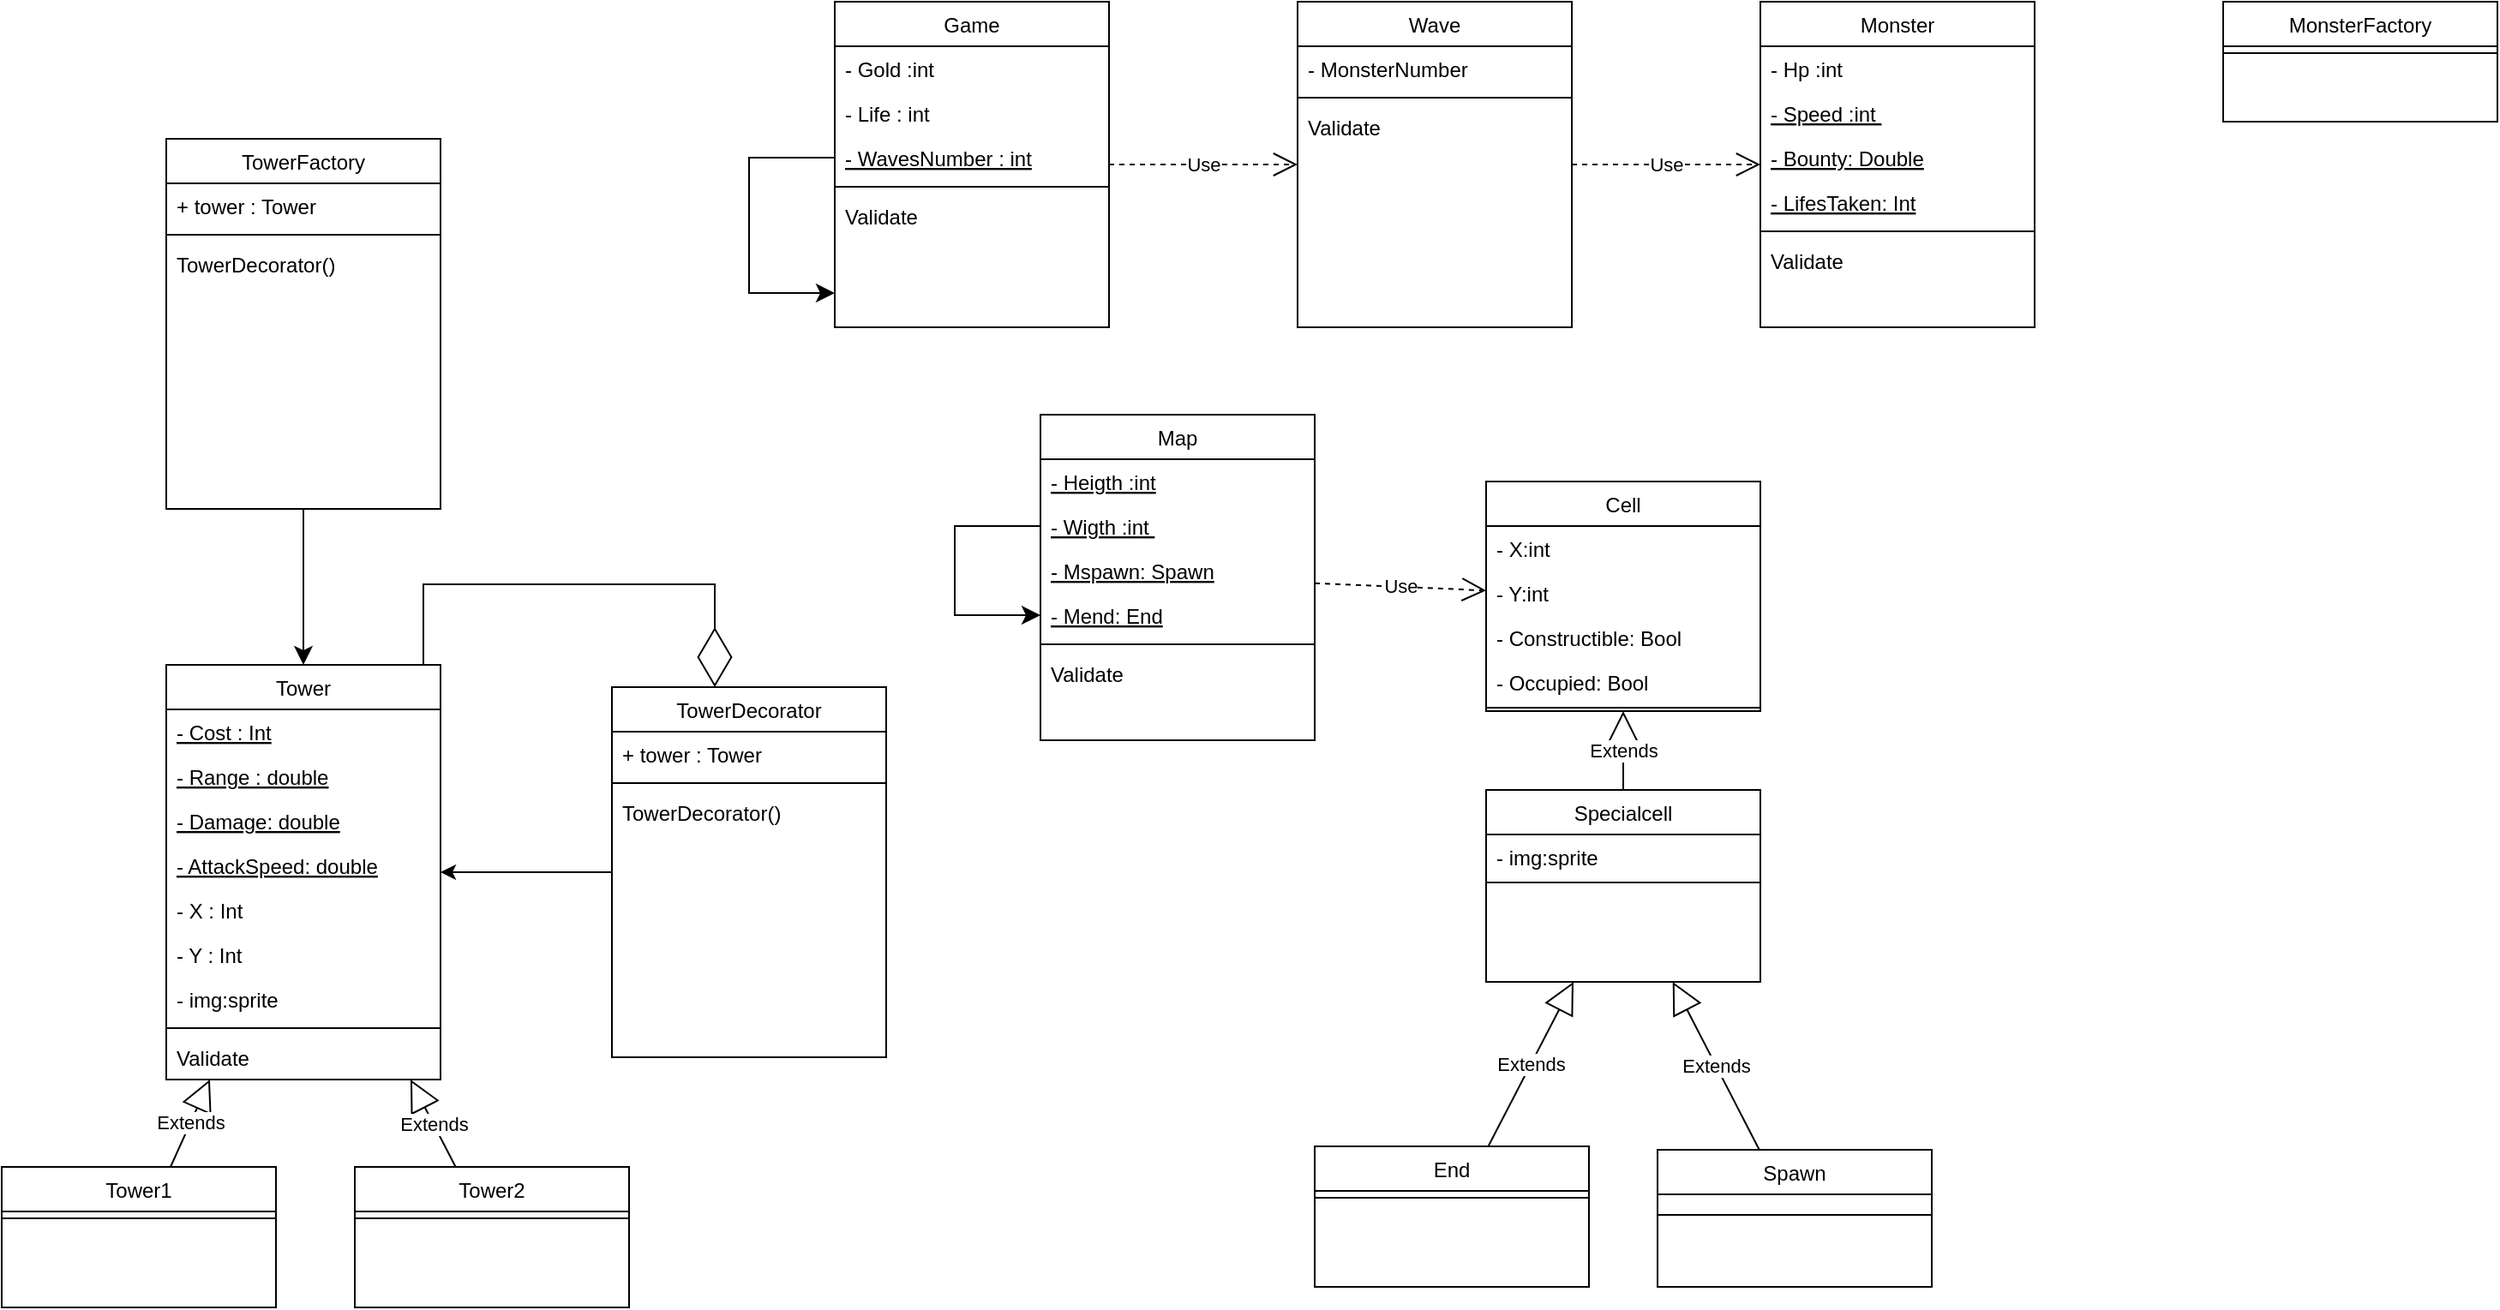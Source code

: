 <mxfile version="15.9.1" type="device"><diagram id="C5RBs43oDa-KdzZeNtuy" name="Page-1"><mxGraphModel dx="1422" dy="1963" grid="1" gridSize="10" guides="1" tooltips="1" connect="1" arrows="1" fold="1" page="1" pageScale="1" pageWidth="827" pageHeight="1169" math="0" shadow="0"><root><mxCell id="WIyWlLk6GJQsqaUBKTNV-0"/><mxCell id="WIyWlLk6GJQsqaUBKTNV-1" parent="WIyWlLk6GJQsqaUBKTNV-0"/><mxCell id="zkfFHV4jXpPFQw0GAbJ--6" value="End" style="swimlane;fontStyle=0;align=center;verticalAlign=top;childLayout=stackLayout;horizontal=1;startSize=26;horizontalStack=0;resizeParent=1;resizeLast=0;collapsible=1;marginBottom=0;rounded=0;shadow=0;strokeWidth=1;" parent="WIyWlLk6GJQsqaUBKTNV-1" vertex="1"><mxGeometry x="1020" y="478" width="160" height="82" as="geometry"><mxRectangle x="130" y="380" width="160" height="26" as="alternateBounds"/></mxGeometry></mxCell><mxCell id="zkfFHV4jXpPFQw0GAbJ--9" value="" style="line;html=1;strokeWidth=1;align=left;verticalAlign=middle;spacingTop=-1;spacingLeft=3;spacingRight=3;rotatable=0;labelPosition=right;points=[];portConstraint=eastwest;" parent="zkfFHV4jXpPFQw0GAbJ--6" vertex="1"><mxGeometry y="26" width="160" height="8" as="geometry"/></mxCell><mxCell id="zkfFHV4jXpPFQw0GAbJ--13" value="Specialcell" style="swimlane;fontStyle=0;align=center;verticalAlign=top;childLayout=stackLayout;horizontal=1;startSize=26;horizontalStack=0;resizeParent=1;resizeLast=0;collapsible=1;marginBottom=0;rounded=0;shadow=0;strokeWidth=1;" parent="WIyWlLk6GJQsqaUBKTNV-1" vertex="1"><mxGeometry x="1120" y="270" width="160" height="112" as="geometry"><mxRectangle x="340" y="380" width="170" height="26" as="alternateBounds"/></mxGeometry></mxCell><mxCell id="zkfFHV4jXpPFQw0GAbJ--14" value="- img:sprite" style="text;align=left;verticalAlign=top;spacingLeft=4;spacingRight=4;overflow=hidden;rotatable=0;points=[[0,0.5],[1,0.5]];portConstraint=eastwest;" parent="zkfFHV4jXpPFQw0GAbJ--13" vertex="1"><mxGeometry y="26" width="160" height="26" as="geometry"/></mxCell><mxCell id="zkfFHV4jXpPFQw0GAbJ--15" value="" style="line;html=1;strokeWidth=1;align=left;verticalAlign=middle;spacingTop=-1;spacingLeft=3;spacingRight=3;rotatable=0;labelPosition=right;points=[];portConstraint=eastwest;" parent="zkfFHV4jXpPFQw0GAbJ--13" vertex="1"><mxGeometry y="52" width="160" height="4" as="geometry"/></mxCell><mxCell id="zkfFHV4jXpPFQw0GAbJ--17" value="Map" style="swimlane;fontStyle=0;align=center;verticalAlign=top;childLayout=stackLayout;horizontal=1;startSize=26;horizontalStack=0;resizeParent=1;resizeLast=0;collapsible=1;marginBottom=0;rounded=0;shadow=0;strokeWidth=1;" parent="WIyWlLk6GJQsqaUBKTNV-1" vertex="1"><mxGeometry x="860" y="51" width="160" height="190" as="geometry"><mxRectangle x="550" y="140" width="160" height="26" as="alternateBounds"/></mxGeometry></mxCell><mxCell id="zkfFHV4jXpPFQw0GAbJ--20" value="- Heigth :int" style="text;align=left;verticalAlign=top;spacingLeft=4;spacingRight=4;overflow=hidden;rotatable=0;points=[[0,0.5],[1,0.5]];portConstraint=eastwest;rounded=0;shadow=0;html=0;fontStyle=4" parent="zkfFHV4jXpPFQw0GAbJ--17" vertex="1"><mxGeometry y="26" width="160" height="26" as="geometry"/></mxCell><mxCell id="zkfFHV4jXpPFQw0GAbJ--21" value="- Wigth :int " style="text;align=left;verticalAlign=top;spacingLeft=4;spacingRight=4;overflow=hidden;rotatable=0;points=[[0,0.5],[1,0.5]];portConstraint=eastwest;rounded=0;shadow=0;html=0;fontStyle=4" parent="zkfFHV4jXpPFQw0GAbJ--17" vertex="1"><mxGeometry y="52" width="160" height="26" as="geometry"/></mxCell><mxCell id="G1qcdy6O2Ra8bkIt02rJ-9" value="- Mspawn: Spawn" style="text;align=left;verticalAlign=top;spacingLeft=4;spacingRight=4;overflow=hidden;rotatable=0;points=[[0,0.5],[1,0.5]];portConstraint=eastwest;rounded=0;shadow=0;html=0;fontStyle=4" parent="zkfFHV4jXpPFQw0GAbJ--17" vertex="1"><mxGeometry y="78" width="160" height="26" as="geometry"/></mxCell><mxCell id="G1qcdy6O2Ra8bkIt02rJ-0" value="- Mend: End" style="text;align=left;verticalAlign=top;spacingLeft=4;spacingRight=4;overflow=hidden;rotatable=0;points=[[0,0.5],[1,0.5]];portConstraint=eastwest;rounded=0;shadow=0;html=0;fontStyle=4" parent="zkfFHV4jXpPFQw0GAbJ--17" vertex="1"><mxGeometry y="104" width="160" height="26" as="geometry"/></mxCell><mxCell id="zkfFHV4jXpPFQw0GAbJ--23" value="" style="line;html=1;strokeWidth=1;align=left;verticalAlign=middle;spacingTop=-1;spacingLeft=3;spacingRight=3;rotatable=0;labelPosition=right;points=[];portConstraint=eastwest;" parent="zkfFHV4jXpPFQw0GAbJ--17" vertex="1"><mxGeometry y="130" width="160" height="8" as="geometry"/></mxCell><mxCell id="zkfFHV4jXpPFQw0GAbJ--24" value="Validate" style="text;align=left;verticalAlign=top;spacingLeft=4;spacingRight=4;overflow=hidden;rotatable=0;points=[[0,0.5],[1,0.5]];portConstraint=eastwest;" parent="zkfFHV4jXpPFQw0GAbJ--17" vertex="1"><mxGeometry y="138" width="160" height="26" as="geometry"/></mxCell><mxCell id="G1qcdy6O2Ra8bkIt02rJ-79" style="edgeStyle=orthogonalEdgeStyle;rounded=0;orthogonalLoop=1;jettySize=auto;html=1;endArrow=classic;endFill=1;endSize=8;strokeWidth=1;exitX=0;exitY=0.5;exitDx=0;exitDy=0;entryX=0;entryY=0.5;entryDx=0;entryDy=0;" parent="zkfFHV4jXpPFQw0GAbJ--17" source="zkfFHV4jXpPFQw0GAbJ--21" target="G1qcdy6O2Ra8bkIt02rJ-0" edge="1"><mxGeometry relative="1" as="geometry"><mxPoint y="29" as="sourcePoint"/><mxPoint y="108" as="targetPoint"/><Array as="points"><mxPoint x="-50" y="65"/><mxPoint x="-50" y="117"/></Array></mxGeometry></mxCell><mxCell id="G1qcdy6O2Ra8bkIt02rJ-3" value="Spawn" style="swimlane;fontStyle=0;align=center;verticalAlign=top;childLayout=stackLayout;horizontal=1;startSize=26;horizontalStack=0;resizeParent=1;resizeLast=0;collapsible=1;marginBottom=0;rounded=0;shadow=0;strokeWidth=1;" parent="WIyWlLk6GJQsqaUBKTNV-1" vertex="1"><mxGeometry x="1220" y="480" width="160" height="80" as="geometry"><mxRectangle x="130" y="380" width="160" height="26" as="alternateBounds"/></mxGeometry></mxCell><mxCell id="G1qcdy6O2Ra8bkIt02rJ-4" value="" style="line;html=1;strokeWidth=1;align=left;verticalAlign=middle;spacingTop=-1;spacingLeft=3;spacingRight=3;rotatable=0;labelPosition=right;points=[];portConstraint=eastwest;" parent="G1qcdy6O2Ra8bkIt02rJ-3" vertex="1"><mxGeometry y="26" width="160" height="24" as="geometry"/></mxCell><mxCell id="G1qcdy6O2Ra8bkIt02rJ-6" value="Extends" style="endArrow=block;endSize=16;endFill=0;html=1;rounded=0;" parent="WIyWlLk6GJQsqaUBKTNV-1" source="zkfFHV4jXpPFQw0GAbJ--6" target="zkfFHV4jXpPFQw0GAbJ--13" edge="1"><mxGeometry width="160" relative="1" as="geometry"><mxPoint x="840" y="630" as="sourcePoint"/><mxPoint x="1000" y="630" as="targetPoint"/></mxGeometry></mxCell><mxCell id="G1qcdy6O2Ra8bkIt02rJ-7" value="Extends" style="endArrow=block;endSize=16;endFill=0;html=1;rounded=0;" parent="WIyWlLk6GJQsqaUBKTNV-1" source="G1qcdy6O2Ra8bkIt02rJ-3" target="zkfFHV4jXpPFQw0GAbJ--13" edge="1"><mxGeometry width="160" relative="1" as="geometry"><mxPoint x="1250" y="490" as="sourcePoint"/><mxPoint x="1300" y="392" as="targetPoint"/></mxGeometry></mxCell><mxCell id="G1qcdy6O2Ra8bkIt02rJ-10" value="Use" style="endArrow=open;endSize=12;dashed=1;html=1;rounded=0;" parent="WIyWlLk6GJQsqaUBKTNV-1" source="zkfFHV4jXpPFQw0GAbJ--17" target="G1qcdy6O2Ra8bkIt02rJ-35" edge="1"><mxGeometry width="160" relative="1" as="geometry"><mxPoint x="910" y="610" as="sourcePoint"/><mxPoint x="1070" y="610" as="targetPoint"/></mxGeometry></mxCell><mxCell id="G1qcdy6O2Ra8bkIt02rJ-11" value="MonsterFactory" style="swimlane;fontStyle=0;align=center;verticalAlign=top;childLayout=stackLayout;horizontal=1;startSize=26;horizontalStack=0;resizeParent=1;resizeLast=0;collapsible=1;marginBottom=0;rounded=0;shadow=0;strokeWidth=1;" parent="WIyWlLk6GJQsqaUBKTNV-1" vertex="1"><mxGeometry x="1550" y="-190" width="160" height="70" as="geometry"><mxRectangle x="550" y="140" width="160" height="26" as="alternateBounds"/></mxGeometry></mxCell><mxCell id="G1qcdy6O2Ra8bkIt02rJ-16" value="" style="line;html=1;strokeWidth=1;align=left;verticalAlign=middle;spacingTop=-1;spacingLeft=3;spacingRight=3;rotatable=0;labelPosition=right;points=[];portConstraint=eastwest;" parent="G1qcdy6O2Ra8bkIt02rJ-11" vertex="1"><mxGeometry y="26" width="160" height="8" as="geometry"/></mxCell><mxCell id="G1qcdy6O2Ra8bkIt02rJ-18" value="Game" style="swimlane;fontStyle=0;align=center;verticalAlign=top;childLayout=stackLayout;horizontal=1;startSize=26;horizontalStack=0;resizeParent=1;resizeLast=0;collapsible=1;marginBottom=0;rounded=0;shadow=0;strokeWidth=1;" parent="WIyWlLk6GJQsqaUBKTNV-1" vertex="1"><mxGeometry x="740" y="-190" width="160" height="190" as="geometry"><mxRectangle x="550" y="140" width="160" height="26" as="alternateBounds"/></mxGeometry></mxCell><mxCell id="G1qcdy6O2Ra8bkIt02rJ-19" value="- Gold :int" style="text;align=left;verticalAlign=top;spacingLeft=4;spacingRight=4;overflow=hidden;rotatable=0;points=[[0,0.5],[1,0.5]];portConstraint=eastwest;rounded=0;shadow=0;html=0;fontStyle=0" parent="G1qcdy6O2Ra8bkIt02rJ-18" vertex="1"><mxGeometry y="26" width="160" height="26" as="geometry"/></mxCell><mxCell id="G1qcdy6O2Ra8bkIt02rJ-20" value="- Life : int" style="text;align=left;verticalAlign=top;spacingLeft=4;spacingRight=4;overflow=hidden;rotatable=0;points=[[0,0.5],[1,0.5]];portConstraint=eastwest;rounded=0;shadow=0;html=0;fontStyle=0" parent="G1qcdy6O2Ra8bkIt02rJ-18" vertex="1"><mxGeometry y="52" width="160" height="26" as="geometry"/></mxCell><mxCell id="G1qcdy6O2Ra8bkIt02rJ-78" style="edgeStyle=orthogonalEdgeStyle;rounded=0;orthogonalLoop=1;jettySize=auto;html=1;endArrow=classic;endFill=1;endSize=8;strokeWidth=1;" parent="G1qcdy6O2Ra8bkIt02rJ-18" source="G1qcdy6O2Ra8bkIt02rJ-47" edge="1"><mxGeometry relative="1" as="geometry"><mxPoint y="170" as="targetPoint"/><Array as="points"><mxPoint x="-50" y="91"/><mxPoint x="-50" y="170"/></Array></mxGeometry></mxCell><mxCell id="G1qcdy6O2Ra8bkIt02rJ-47" value="- WavesNumber : int" style="text;align=left;verticalAlign=top;spacingLeft=4;spacingRight=4;overflow=hidden;rotatable=0;points=[[0,0.5],[1,0.5]];portConstraint=eastwest;rounded=0;shadow=0;html=0;fontStyle=4" parent="G1qcdy6O2Ra8bkIt02rJ-18" vertex="1"><mxGeometry y="78" width="160" height="26" as="geometry"/></mxCell><mxCell id="G1qcdy6O2Ra8bkIt02rJ-23" value="" style="line;html=1;strokeWidth=1;align=left;verticalAlign=middle;spacingTop=-1;spacingLeft=3;spacingRight=3;rotatable=0;labelPosition=right;points=[];portConstraint=eastwest;" parent="G1qcdy6O2Ra8bkIt02rJ-18" vertex="1"><mxGeometry y="104" width="160" height="8" as="geometry"/></mxCell><mxCell id="G1qcdy6O2Ra8bkIt02rJ-24" value="Validate" style="text;align=left;verticalAlign=top;spacingLeft=4;spacingRight=4;overflow=hidden;rotatable=0;points=[[0,0.5],[1,0.5]];portConstraint=eastwest;" parent="G1qcdy6O2Ra8bkIt02rJ-18" vertex="1"><mxGeometry y="112" width="160" height="26" as="geometry"/></mxCell><mxCell id="G1qcdy6O2Ra8bkIt02rJ-25" value="Tower" style="swimlane;fontStyle=0;align=center;verticalAlign=top;childLayout=stackLayout;horizontal=1;startSize=26;horizontalStack=0;resizeParent=1;resizeLast=0;collapsible=1;marginBottom=0;rounded=0;shadow=0;strokeWidth=1;" parent="WIyWlLk6GJQsqaUBKTNV-1" vertex="1"><mxGeometry x="350" y="197" width="160" height="242" as="geometry"><mxRectangle x="550" y="140" width="160" height="26" as="alternateBounds"/></mxGeometry></mxCell><mxCell id="G1qcdy6O2Ra8bkIt02rJ-26" value="- Cost : Int" style="text;align=left;verticalAlign=top;spacingLeft=4;spacingRight=4;overflow=hidden;rotatable=0;points=[[0,0.5],[1,0.5]];portConstraint=eastwest;rounded=0;shadow=0;html=0;fontStyle=4" parent="G1qcdy6O2Ra8bkIt02rJ-25" vertex="1"><mxGeometry y="26" width="160" height="26" as="geometry"/></mxCell><mxCell id="G1qcdy6O2Ra8bkIt02rJ-27" value="- Range : double&#10;" style="text;align=left;verticalAlign=top;spacingLeft=4;spacingRight=4;overflow=hidden;rotatable=0;points=[[0,0.5],[1,0.5]];portConstraint=eastwest;rounded=0;shadow=0;html=0;fontStyle=4" parent="G1qcdy6O2Ra8bkIt02rJ-25" vertex="1"><mxGeometry y="52" width="160" height="26" as="geometry"/></mxCell><mxCell id="G1qcdy6O2Ra8bkIt02rJ-28" value="- Damage: double" style="text;align=left;verticalAlign=top;spacingLeft=4;spacingRight=4;overflow=hidden;rotatable=0;points=[[0,0.5],[1,0.5]];portConstraint=eastwest;rounded=0;shadow=0;html=0;fontStyle=4" parent="G1qcdy6O2Ra8bkIt02rJ-25" vertex="1"><mxGeometry y="78" width="160" height="26" as="geometry"/></mxCell><mxCell id="G1qcdy6O2Ra8bkIt02rJ-29" value="- AttackSpeed: double" style="text;align=left;verticalAlign=top;spacingLeft=4;spacingRight=4;overflow=hidden;rotatable=0;points=[[0,0.5],[1,0.5]];portConstraint=eastwest;rounded=0;shadow=0;html=0;fontStyle=4" parent="G1qcdy6O2Ra8bkIt02rJ-25" vertex="1"><mxGeometry y="104" width="160" height="26" as="geometry"/></mxCell><mxCell id="G1qcdy6O2Ra8bkIt02rJ-59" value="- X : Int" style="text;align=left;verticalAlign=top;spacingLeft=4;spacingRight=4;overflow=hidden;rotatable=0;points=[[0,0.5],[1,0.5]];portConstraint=eastwest;rounded=0;shadow=0;html=0;fontStyle=0" parent="G1qcdy6O2Ra8bkIt02rJ-25" vertex="1"><mxGeometry y="130" width="160" height="26" as="geometry"/></mxCell><mxCell id="G1qcdy6O2Ra8bkIt02rJ-58" value="- Y : Int" style="text;align=left;verticalAlign=top;spacingLeft=4;spacingRight=4;overflow=hidden;rotatable=0;points=[[0,0.5],[1,0.5]];portConstraint=eastwest;rounded=0;shadow=0;html=0;fontStyle=0" parent="G1qcdy6O2Ra8bkIt02rJ-25" vertex="1"><mxGeometry y="156" width="160" height="26" as="geometry"/></mxCell><mxCell id="G1qcdy6O2Ra8bkIt02rJ-73" value="- img:sprite" style="text;align=left;verticalAlign=top;spacingLeft=4;spacingRight=4;overflow=hidden;rotatable=0;points=[[0,0.5],[1,0.5]];portConstraint=eastwest;" parent="G1qcdy6O2Ra8bkIt02rJ-25" vertex="1"><mxGeometry y="182" width="160" height="26" as="geometry"/></mxCell><mxCell id="G1qcdy6O2Ra8bkIt02rJ-30" value="" style="line;html=1;strokeWidth=1;align=left;verticalAlign=middle;spacingTop=-1;spacingLeft=3;spacingRight=3;rotatable=0;labelPosition=right;points=[];portConstraint=eastwest;" parent="G1qcdy6O2Ra8bkIt02rJ-25" vertex="1"><mxGeometry y="208" width="160" height="8" as="geometry"/></mxCell><mxCell id="G1qcdy6O2Ra8bkIt02rJ-31" value="Validate" style="text;align=left;verticalAlign=top;spacingLeft=4;spacingRight=4;overflow=hidden;rotatable=0;points=[[0,0.5],[1,0.5]];portConstraint=eastwest;" parent="G1qcdy6O2Ra8bkIt02rJ-25" vertex="1"><mxGeometry y="216" width="160" height="26" as="geometry"/></mxCell><mxCell id="G1qcdy6O2Ra8bkIt02rJ-32" value="Tower1" style="swimlane;fontStyle=0;align=center;verticalAlign=top;childLayout=stackLayout;horizontal=1;startSize=26;horizontalStack=0;resizeParent=1;resizeLast=0;collapsible=1;marginBottom=0;rounded=0;shadow=0;strokeWidth=1;" parent="WIyWlLk6GJQsqaUBKTNV-1" vertex="1"><mxGeometry x="254" y="490" width="160" height="82" as="geometry"><mxRectangle x="130" y="380" width="160" height="26" as="alternateBounds"/></mxGeometry></mxCell><mxCell id="G1qcdy6O2Ra8bkIt02rJ-33" value="" style="line;html=1;strokeWidth=1;align=left;verticalAlign=middle;spacingTop=-1;spacingLeft=3;spacingRight=3;rotatable=0;labelPosition=right;points=[];portConstraint=eastwest;" parent="G1qcdy6O2Ra8bkIt02rJ-32" vertex="1"><mxGeometry y="26" width="160" height="8" as="geometry"/></mxCell><mxCell id="G1qcdy6O2Ra8bkIt02rJ-34" value="Extends" style="endArrow=block;endSize=16;endFill=0;html=1;rounded=0;" parent="WIyWlLk6GJQsqaUBKTNV-1" source="G1qcdy6O2Ra8bkIt02rJ-32" target="G1qcdy6O2Ra8bkIt02rJ-25" edge="1"><mxGeometry width="160" relative="1" as="geometry"><mxPoint x="500.264" y="566" as="sourcePoint"/><mxPoint x="550.004" y="470" as="targetPoint"/></mxGeometry></mxCell><mxCell id="G1qcdy6O2Ra8bkIt02rJ-35" value="Cell" style="swimlane;fontStyle=0;align=center;verticalAlign=top;childLayout=stackLayout;horizontal=1;startSize=26;horizontalStack=0;resizeParent=1;resizeLast=0;collapsible=1;marginBottom=0;rounded=0;shadow=0;strokeWidth=1;" parent="WIyWlLk6GJQsqaUBKTNV-1" vertex="1"><mxGeometry x="1120" y="90" width="160" height="134" as="geometry"><mxRectangle x="340" y="380" width="170" height="26" as="alternateBounds"/></mxGeometry></mxCell><mxCell id="G1qcdy6O2Ra8bkIt02rJ-36" value="- X:int" style="text;align=left;verticalAlign=top;spacingLeft=4;spacingRight=4;overflow=hidden;rotatable=0;points=[[0,0.5],[1,0.5]];portConstraint=eastwest;" parent="G1qcdy6O2Ra8bkIt02rJ-35" vertex="1"><mxGeometry y="26" width="160" height="26" as="geometry"/></mxCell><mxCell id="G1qcdy6O2Ra8bkIt02rJ-74" value="- Y:int" style="text;align=left;verticalAlign=top;spacingLeft=4;spacingRight=4;overflow=hidden;rotatable=0;points=[[0,0.5],[1,0.5]];portConstraint=eastwest;" parent="G1qcdy6O2Ra8bkIt02rJ-35" vertex="1"><mxGeometry y="52" width="160" height="26" as="geometry"/></mxCell><mxCell id="G1qcdy6O2Ra8bkIt02rJ-75" value="- Constructible: Bool" style="text;align=left;verticalAlign=top;spacingLeft=4;spacingRight=4;overflow=hidden;rotatable=0;points=[[0,0.5],[1,0.5]];portConstraint=eastwest;" parent="G1qcdy6O2Ra8bkIt02rJ-35" vertex="1"><mxGeometry y="78" width="160" height="26" as="geometry"/></mxCell><mxCell id="G1qcdy6O2Ra8bkIt02rJ-37" value="- Occupied: Bool" style="text;align=left;verticalAlign=top;spacingLeft=4;spacingRight=4;overflow=hidden;rotatable=0;points=[[0,0.5],[1,0.5]];portConstraint=eastwest;" parent="G1qcdy6O2Ra8bkIt02rJ-35" vertex="1"><mxGeometry y="104" width="160" height="26" as="geometry"/></mxCell><mxCell id="G1qcdy6O2Ra8bkIt02rJ-39" value="" style="line;html=1;strokeWidth=1;align=left;verticalAlign=middle;spacingTop=-1;spacingLeft=3;spacingRight=3;rotatable=0;labelPosition=right;points=[];portConstraint=eastwest;" parent="G1qcdy6O2Ra8bkIt02rJ-35" vertex="1"><mxGeometry y="130" width="160" height="4" as="geometry"/></mxCell><mxCell id="G1qcdy6O2Ra8bkIt02rJ-40" value="Extends" style="endArrow=block;endSize=16;endFill=0;html=1;rounded=0;" parent="WIyWlLk6GJQsqaUBKTNV-1" source="zkfFHV4jXpPFQw0GAbJ--13" target="G1qcdy6O2Ra8bkIt02rJ-35" edge="1"><mxGeometry width="160" relative="1" as="geometry"><mxPoint x="1020.004" y="374" as="sourcePoint"/><mxPoint x="1069.744" y="278" as="targetPoint"/></mxGeometry></mxCell><mxCell id="G1qcdy6O2Ra8bkIt02rJ-41" value="Wave" style="swimlane;fontStyle=0;align=center;verticalAlign=top;childLayout=stackLayout;horizontal=1;startSize=26;horizontalStack=0;resizeParent=1;resizeLast=0;collapsible=1;marginBottom=0;rounded=0;shadow=0;strokeWidth=1;" parent="WIyWlLk6GJQsqaUBKTNV-1" vertex="1"><mxGeometry x="1010" y="-190" width="160" height="190" as="geometry"><mxRectangle x="550" y="140" width="160" height="26" as="alternateBounds"/></mxGeometry></mxCell><mxCell id="G1qcdy6O2Ra8bkIt02rJ-42" value="- MonsterNumber" style="text;align=left;verticalAlign=top;spacingLeft=4;spacingRight=4;overflow=hidden;rotatable=0;points=[[0,0.5],[1,0.5]];portConstraint=eastwest;rounded=0;shadow=0;html=0;fontStyle=0" parent="G1qcdy6O2Ra8bkIt02rJ-41" vertex="1"><mxGeometry y="26" width="160" height="26" as="geometry"/></mxCell><mxCell id="G1qcdy6O2Ra8bkIt02rJ-45" value="" style="line;html=1;strokeWidth=1;align=left;verticalAlign=middle;spacingTop=-1;spacingLeft=3;spacingRight=3;rotatable=0;labelPosition=right;points=[];portConstraint=eastwest;" parent="G1qcdy6O2Ra8bkIt02rJ-41" vertex="1"><mxGeometry y="52" width="160" height="8" as="geometry"/></mxCell><mxCell id="G1qcdy6O2Ra8bkIt02rJ-46" value="Validate" style="text;align=left;verticalAlign=top;spacingLeft=4;spacingRight=4;overflow=hidden;rotatable=0;points=[[0,0.5],[1,0.5]];portConstraint=eastwest;" parent="G1qcdy6O2Ra8bkIt02rJ-41" vertex="1"><mxGeometry y="60" width="160" height="26" as="geometry"/></mxCell><mxCell id="G1qcdy6O2Ra8bkIt02rJ-48" value="Monster" style="swimlane;fontStyle=0;align=center;verticalAlign=top;childLayout=stackLayout;horizontal=1;startSize=26;horizontalStack=0;resizeParent=1;resizeLast=0;collapsible=1;marginBottom=0;rounded=0;shadow=0;strokeWidth=1;" parent="WIyWlLk6GJQsqaUBKTNV-1" vertex="1"><mxGeometry x="1280" y="-190" width="160" height="190" as="geometry"><mxRectangle x="550" y="140" width="160" height="26" as="alternateBounds"/></mxGeometry></mxCell><mxCell id="G1qcdy6O2Ra8bkIt02rJ-49" value="- Hp :int" style="text;align=left;verticalAlign=top;spacingLeft=4;spacingRight=4;overflow=hidden;rotatable=0;points=[[0,0.5],[1,0.5]];portConstraint=eastwest;rounded=0;shadow=0;html=0;fontStyle=0" parent="G1qcdy6O2Ra8bkIt02rJ-48" vertex="1"><mxGeometry y="26" width="160" height="26" as="geometry"/></mxCell><mxCell id="G1qcdy6O2Ra8bkIt02rJ-50" value="- Speed :int " style="text;align=left;verticalAlign=top;spacingLeft=4;spacingRight=4;overflow=hidden;rotatable=0;points=[[0,0.5],[1,0.5]];portConstraint=eastwest;rounded=0;shadow=0;html=0;fontStyle=4" parent="G1qcdy6O2Ra8bkIt02rJ-48" vertex="1"><mxGeometry y="52" width="160" height="26" as="geometry"/></mxCell><mxCell id="G1qcdy6O2Ra8bkIt02rJ-57" value="- Bounty: Double" style="text;align=left;verticalAlign=top;spacingLeft=4;spacingRight=4;overflow=hidden;rotatable=0;points=[[0,0.5],[1,0.5]];portConstraint=eastwest;rounded=0;shadow=0;html=0;fontStyle=4" parent="G1qcdy6O2Ra8bkIt02rJ-48" vertex="1"><mxGeometry y="78" width="160" height="26" as="geometry"/></mxCell><mxCell id="G1qcdy6O2Ra8bkIt02rJ-51" value="- LifesTaken: Int" style="text;align=left;verticalAlign=top;spacingLeft=4;spacingRight=4;overflow=hidden;rotatable=0;points=[[0,0.5],[1,0.5]];portConstraint=eastwest;rounded=0;shadow=0;html=0;fontStyle=4" parent="G1qcdy6O2Ra8bkIt02rJ-48" vertex="1"><mxGeometry y="104" width="160" height="26" as="geometry"/></mxCell><mxCell id="G1qcdy6O2Ra8bkIt02rJ-53" value="" style="line;html=1;strokeWidth=1;align=left;verticalAlign=middle;spacingTop=-1;spacingLeft=3;spacingRight=3;rotatable=0;labelPosition=right;points=[];portConstraint=eastwest;" parent="G1qcdy6O2Ra8bkIt02rJ-48" vertex="1"><mxGeometry y="130" width="160" height="8" as="geometry"/></mxCell><mxCell id="G1qcdy6O2Ra8bkIt02rJ-54" value="Validate" style="text;align=left;verticalAlign=top;spacingLeft=4;spacingRight=4;overflow=hidden;rotatable=0;points=[[0,0.5],[1,0.5]];portConstraint=eastwest;" parent="G1qcdy6O2Ra8bkIt02rJ-48" vertex="1"><mxGeometry y="138" width="160" height="26" as="geometry"/></mxCell><mxCell id="G1qcdy6O2Ra8bkIt02rJ-55" value="Use" style="endArrow=open;endSize=12;dashed=1;html=1;rounded=0;" parent="WIyWlLk6GJQsqaUBKTNV-1" source="G1qcdy6O2Ra8bkIt02rJ-18" target="G1qcdy6O2Ra8bkIt02rJ-41" edge="1"><mxGeometry width="160" relative="1" as="geometry"><mxPoint x="910" y="281.526" as="sourcePoint"/><mxPoint x="1130" y="189.474" as="targetPoint"/></mxGeometry></mxCell><mxCell id="G1qcdy6O2Ra8bkIt02rJ-56" value="Use" style="endArrow=open;endSize=12;dashed=1;html=1;rounded=0;" parent="WIyWlLk6GJQsqaUBKTNV-1" source="G1qcdy6O2Ra8bkIt02rJ-41" target="G1qcdy6O2Ra8bkIt02rJ-48" edge="1"><mxGeometry width="160" relative="1" as="geometry"><mxPoint x="910" y="-49.815" as="sourcePoint"/><mxPoint x="1020" y="-70.185" as="targetPoint"/></mxGeometry></mxCell><mxCell id="G1qcdy6O2Ra8bkIt02rJ-69" style="edgeStyle=orthogonalEdgeStyle;rounded=0;orthogonalLoop=1;jettySize=auto;html=1;" parent="WIyWlLk6GJQsqaUBKTNV-1" source="G1qcdy6O2Ra8bkIt02rJ-60" target="G1qcdy6O2Ra8bkIt02rJ-25" edge="1"><mxGeometry relative="1" as="geometry"/></mxCell><mxCell id="G1qcdy6O2Ra8bkIt02rJ-77" style="edgeStyle=orthogonalEdgeStyle;rounded=0;orthogonalLoop=1;jettySize=auto;html=1;endArrow=diamondThin;endFill=0;strokeWidth=1;endSize=32;" parent="WIyWlLk6GJQsqaUBKTNV-1" source="G1qcdy6O2Ra8bkIt02rJ-25" target="G1qcdy6O2Ra8bkIt02rJ-60" edge="1"><mxGeometry relative="1" as="geometry"><mxPoint x="520" y="200" as="targetPoint"/><Array as="points"><mxPoint x="500" y="150"/><mxPoint x="670" y="150"/></Array></mxGeometry></mxCell><mxCell id="G1qcdy6O2Ra8bkIt02rJ-60" value="TowerDecorator" style="swimlane;fontStyle=0;align=center;verticalAlign=top;childLayout=stackLayout;horizontal=1;startSize=26;horizontalStack=0;resizeParent=1;resizeLast=0;collapsible=1;marginBottom=0;rounded=0;shadow=0;strokeWidth=1;" parent="WIyWlLk6GJQsqaUBKTNV-1" vertex="1"><mxGeometry x="610" y="210" width="160" height="216" as="geometry"><mxRectangle x="550" y="140" width="160" height="26" as="alternateBounds"/></mxGeometry></mxCell><mxCell id="G1qcdy6O2Ra8bkIt02rJ-76" value="+ tower : Tower" style="text;align=left;verticalAlign=top;spacingLeft=4;spacingRight=4;overflow=hidden;rotatable=0;points=[[0,0.5],[1,0.5]];portConstraint=eastwest;rounded=0;shadow=0;html=0;fontStyle=0" parent="G1qcdy6O2Ra8bkIt02rJ-60" vertex="1"><mxGeometry y="26" width="160" height="26" as="geometry"/></mxCell><mxCell id="G1qcdy6O2Ra8bkIt02rJ-67" value="" style="line;html=1;strokeWidth=1;align=left;verticalAlign=middle;spacingTop=-1;spacingLeft=3;spacingRight=3;rotatable=0;labelPosition=right;points=[];portConstraint=eastwest;" parent="G1qcdy6O2Ra8bkIt02rJ-60" vertex="1"><mxGeometry y="52" width="160" height="8" as="geometry"/></mxCell><mxCell id="G1qcdy6O2Ra8bkIt02rJ-68" value="TowerDecorator()" style="text;align=left;verticalAlign=top;spacingLeft=4;spacingRight=4;overflow=hidden;rotatable=0;points=[[0,0.5],[1,0.5]];portConstraint=eastwest;" parent="G1qcdy6O2Ra8bkIt02rJ-60" vertex="1"><mxGeometry y="60" width="160" height="26" as="geometry"/></mxCell><mxCell id="G1qcdy6O2Ra8bkIt02rJ-70" value="Tower2" style="swimlane;fontStyle=0;align=center;verticalAlign=top;childLayout=stackLayout;horizontal=1;startSize=26;horizontalStack=0;resizeParent=1;resizeLast=0;collapsible=1;marginBottom=0;rounded=0;shadow=0;strokeWidth=1;" parent="WIyWlLk6GJQsqaUBKTNV-1" vertex="1"><mxGeometry x="460" y="490" width="160" height="82" as="geometry"><mxRectangle x="130" y="380" width="160" height="26" as="alternateBounds"/></mxGeometry></mxCell><mxCell id="G1qcdy6O2Ra8bkIt02rJ-71" value="" style="line;html=1;strokeWidth=1;align=left;verticalAlign=middle;spacingTop=-1;spacingLeft=3;spacingRight=3;rotatable=0;labelPosition=right;points=[];portConstraint=eastwest;" parent="G1qcdy6O2Ra8bkIt02rJ-70" vertex="1"><mxGeometry y="26" width="160" height="8" as="geometry"/></mxCell><mxCell id="G1qcdy6O2Ra8bkIt02rJ-72" value="Extends" style="endArrow=block;endSize=16;endFill=0;html=1;rounded=0;" parent="WIyWlLk6GJQsqaUBKTNV-1" source="G1qcdy6O2Ra8bkIt02rJ-70" target="G1qcdy6O2Ra8bkIt02rJ-25" edge="1"><mxGeometry width="160" relative="1" as="geometry"><mxPoint x="618.142" y="513" as="sourcePoint"/><mxPoint x="652.212" y="436" as="targetPoint"/></mxGeometry></mxCell><mxCell id="G1qcdy6O2Ra8bkIt02rJ-84" style="edgeStyle=orthogonalEdgeStyle;rounded=0;orthogonalLoop=1;jettySize=auto;html=1;endArrow=classic;endFill=1;endSize=8;strokeWidth=1;" parent="WIyWlLk6GJQsqaUBKTNV-1" source="G1qcdy6O2Ra8bkIt02rJ-80" target="G1qcdy6O2Ra8bkIt02rJ-25" edge="1"><mxGeometry relative="1" as="geometry"/></mxCell><mxCell id="G1qcdy6O2Ra8bkIt02rJ-80" value="TowerFactory" style="swimlane;fontStyle=0;align=center;verticalAlign=top;childLayout=stackLayout;horizontal=1;startSize=26;horizontalStack=0;resizeParent=1;resizeLast=0;collapsible=1;marginBottom=0;rounded=0;shadow=0;strokeWidth=1;" parent="WIyWlLk6GJQsqaUBKTNV-1" vertex="1"><mxGeometry x="350" y="-110" width="160" height="216" as="geometry"><mxRectangle x="550" y="140" width="160" height="26" as="alternateBounds"/></mxGeometry></mxCell><mxCell id="G1qcdy6O2Ra8bkIt02rJ-81" value="+ tower : Tower" style="text;align=left;verticalAlign=top;spacingLeft=4;spacingRight=4;overflow=hidden;rotatable=0;points=[[0,0.5],[1,0.5]];portConstraint=eastwest;rounded=0;shadow=0;html=0;fontStyle=0" parent="G1qcdy6O2Ra8bkIt02rJ-80" vertex="1"><mxGeometry y="26" width="160" height="26" as="geometry"/></mxCell><mxCell id="G1qcdy6O2Ra8bkIt02rJ-82" value="" style="line;html=1;strokeWidth=1;align=left;verticalAlign=middle;spacingTop=-1;spacingLeft=3;spacingRight=3;rotatable=0;labelPosition=right;points=[];portConstraint=eastwest;" parent="G1qcdy6O2Ra8bkIt02rJ-80" vertex="1"><mxGeometry y="52" width="160" height="8" as="geometry"/></mxCell><mxCell id="G1qcdy6O2Ra8bkIt02rJ-83" value="TowerDecorator()" style="text;align=left;verticalAlign=top;spacingLeft=4;spacingRight=4;overflow=hidden;rotatable=0;points=[[0,0.5],[1,0.5]];portConstraint=eastwest;" parent="G1qcdy6O2Ra8bkIt02rJ-80" vertex="1"><mxGeometry y="60" width="160" height="26" as="geometry"/></mxCell></root></mxGraphModel></diagram></mxfile>